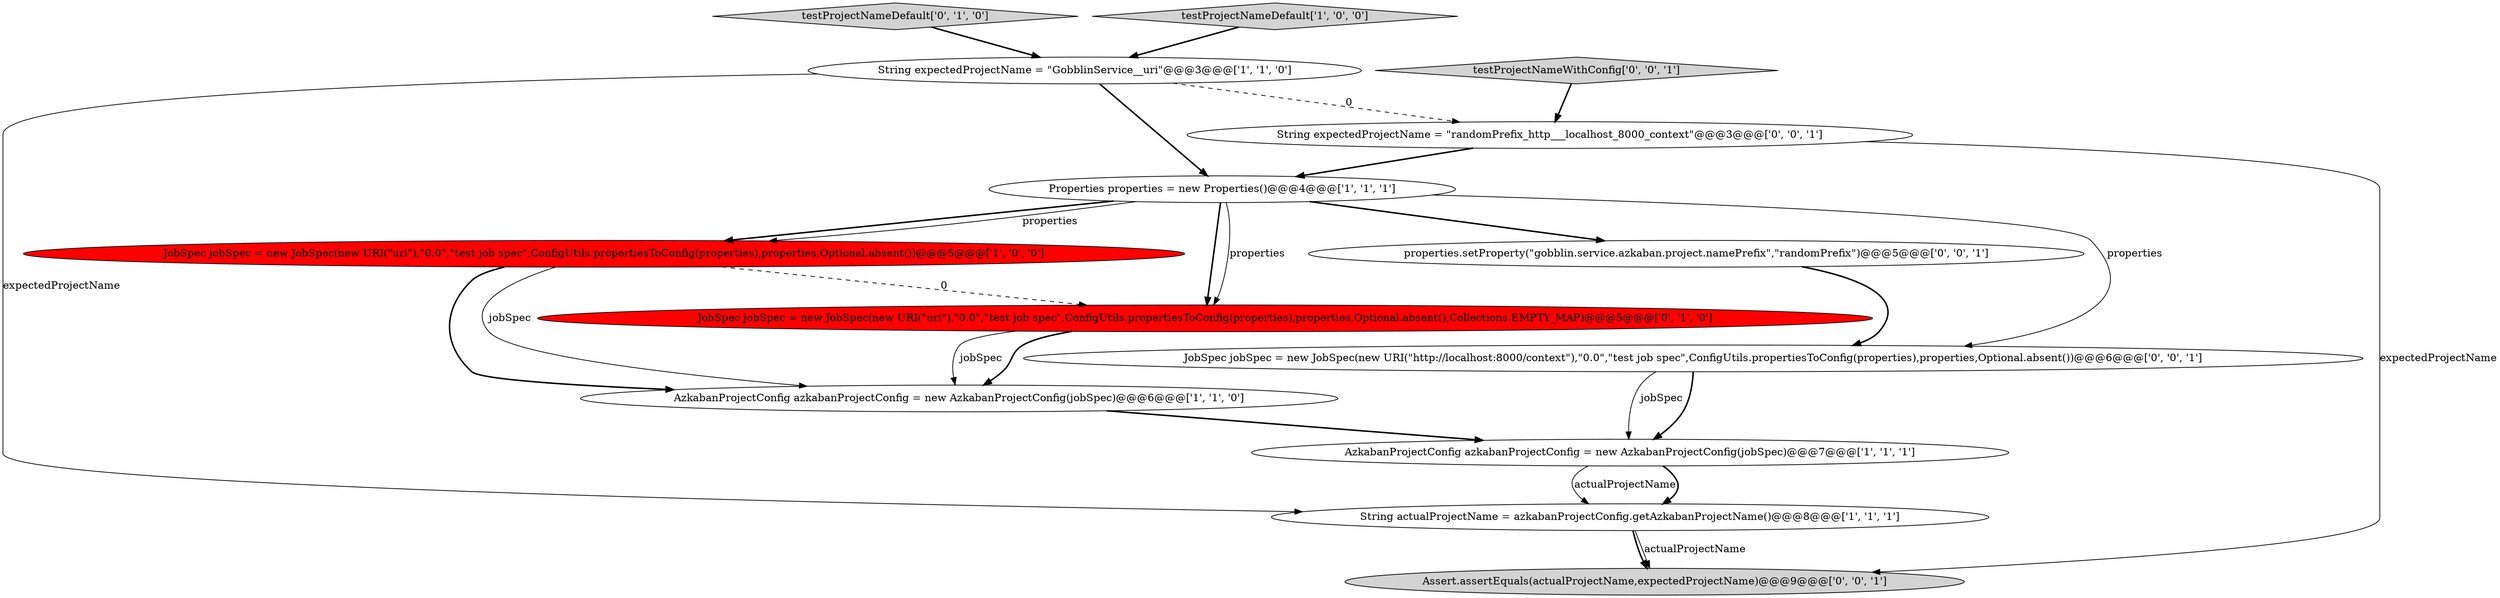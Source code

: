 digraph {
4 [style = filled, label = "AzkabanProjectConfig azkabanProjectConfig = new AzkabanProjectConfig(jobSpec)@@@6@@@['1', '1', '0']", fillcolor = white, shape = ellipse image = "AAA0AAABBB1BBB"];
10 [style = filled, label = "properties.setProperty(\"gobblin.service.azkaban.project.namePrefix\",\"randomPrefix\")@@@5@@@['0', '0', '1']", fillcolor = white, shape = ellipse image = "AAA0AAABBB3BBB"];
2 [style = filled, label = "String expectedProjectName = \"GobblinService__uri\"@@@3@@@['1', '1', '0']", fillcolor = white, shape = ellipse image = "AAA0AAABBB1BBB"];
3 [style = filled, label = "JobSpec jobSpec = new JobSpec(new URI(\"uri\"),\"0.0\",\"test job spec\",ConfigUtils.propertiesToConfig(properties),properties,Optional.absent())@@@5@@@['1', '0', '0']", fillcolor = red, shape = ellipse image = "AAA1AAABBB1BBB"];
5 [style = filled, label = "AzkabanProjectConfig azkabanProjectConfig = new AzkabanProjectConfig(jobSpec)@@@7@@@['1', '1', '1']", fillcolor = white, shape = ellipse image = "AAA0AAABBB1BBB"];
13 [style = filled, label = "Assert.assertEquals(actualProjectName,expectedProjectName)@@@9@@@['0', '0', '1']", fillcolor = lightgray, shape = ellipse image = "AAA0AAABBB3BBB"];
1 [style = filled, label = "String actualProjectName = azkabanProjectConfig.getAzkabanProjectName()@@@8@@@['1', '1', '1']", fillcolor = white, shape = ellipse image = "AAA0AAABBB1BBB"];
11 [style = filled, label = "testProjectNameWithConfig['0', '0', '1']", fillcolor = lightgray, shape = diamond image = "AAA0AAABBB3BBB"];
0 [style = filled, label = "Properties properties = new Properties()@@@4@@@['1', '1', '1']", fillcolor = white, shape = ellipse image = "AAA0AAABBB1BBB"];
7 [style = filled, label = "testProjectNameDefault['0', '1', '0']", fillcolor = lightgray, shape = diamond image = "AAA0AAABBB2BBB"];
9 [style = filled, label = "JobSpec jobSpec = new JobSpec(new URI(\"http://localhost:8000/context\"),\"0.0\",\"test job spec\",ConfigUtils.propertiesToConfig(properties),properties,Optional.absent())@@@6@@@['0', '0', '1']", fillcolor = white, shape = ellipse image = "AAA0AAABBB3BBB"];
8 [style = filled, label = "JobSpec jobSpec = new JobSpec(new URI(\"uri\"),\"0.0\",\"test job spec\",ConfigUtils.propertiesToConfig(properties),properties,Optional.absent(),Collections.EMPTY_MAP)@@@5@@@['0', '1', '0']", fillcolor = red, shape = ellipse image = "AAA1AAABBB2BBB"];
12 [style = filled, label = "String expectedProjectName = \"randomPrefix_http___localhost_8000_context\"@@@3@@@['0', '0', '1']", fillcolor = white, shape = ellipse image = "AAA0AAABBB3BBB"];
6 [style = filled, label = "testProjectNameDefault['1', '0', '0']", fillcolor = lightgray, shape = diamond image = "AAA0AAABBB1BBB"];
0->3 [style = bold, label=""];
9->5 [style = solid, label="jobSpec"];
11->12 [style = bold, label=""];
12->0 [style = bold, label=""];
3->4 [style = bold, label=""];
1->13 [style = bold, label=""];
0->9 [style = solid, label="properties"];
6->2 [style = bold, label=""];
5->1 [style = solid, label="actualProjectName"];
5->1 [style = bold, label=""];
2->12 [style = dashed, label="0"];
0->10 [style = bold, label=""];
2->0 [style = bold, label=""];
12->13 [style = solid, label="expectedProjectName"];
7->2 [style = bold, label=""];
1->13 [style = solid, label="actualProjectName"];
3->4 [style = solid, label="jobSpec"];
0->8 [style = bold, label=""];
9->5 [style = bold, label=""];
3->8 [style = dashed, label="0"];
2->1 [style = solid, label="expectedProjectName"];
10->9 [style = bold, label=""];
8->4 [style = solid, label="jobSpec"];
8->4 [style = bold, label=""];
0->8 [style = solid, label="properties"];
0->3 [style = solid, label="properties"];
4->5 [style = bold, label=""];
}

